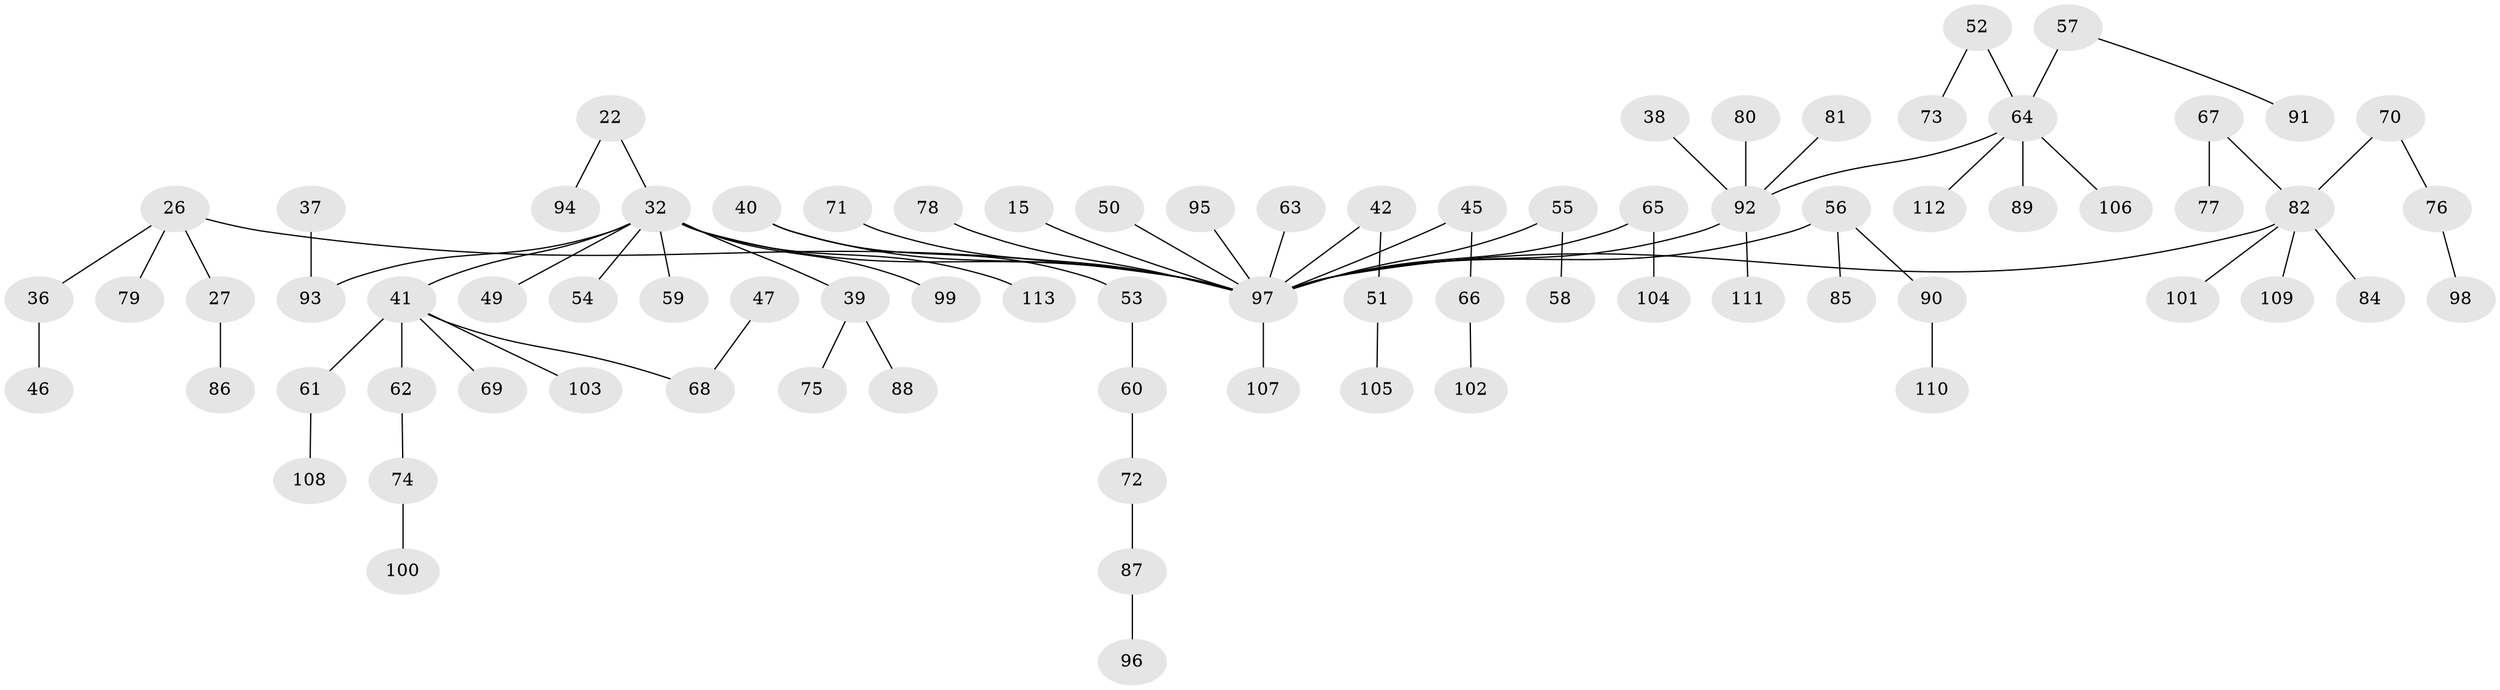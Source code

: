 // original degree distribution, {6: 0.017699115044247787, 7: 0.017699115044247787, 9: 0.008849557522123894, 2: 0.3008849557522124, 4: 0.04424778761061947, 3: 0.12389380530973451, 1: 0.4778761061946903, 5: 0.008849557522123894}
// Generated by graph-tools (version 1.1) at 2025/56/03/04/25 21:56:11]
// undirected, 79 vertices, 78 edges
graph export_dot {
graph [start="1"]
  node [color=gray90,style=filled];
  15;
  22;
  26;
  27;
  32 [super="+12+11+17"];
  36;
  37;
  38;
  39 [super="+34"];
  40;
  41 [super="+24"];
  42;
  45;
  46;
  47;
  49;
  50;
  51;
  52;
  53;
  54;
  55;
  56;
  57;
  58;
  59;
  60;
  61;
  62;
  63;
  64 [super="+19+33+23"];
  65;
  66;
  67;
  68 [super="+44"];
  69;
  70;
  71;
  72;
  73;
  74;
  75;
  76;
  77;
  78;
  79;
  80;
  81;
  82 [super="+2+5+43"];
  84;
  85;
  86;
  87;
  88;
  89;
  90;
  91;
  92 [super="+18+29"];
  93 [super="+31"];
  94;
  95;
  96;
  97 [super="+83+35+48+10"];
  98;
  99;
  100;
  101;
  102;
  103;
  104;
  105;
  106;
  107;
  108;
  109;
  110;
  111;
  112;
  113;
  15 -- 97;
  22 -- 94;
  22 -- 32;
  26 -- 27;
  26 -- 36;
  26 -- 79;
  26 -- 97;
  27 -- 86;
  32 -- 99;
  32 -- 113;
  32 -- 97;
  32 -- 54;
  32 -- 59;
  32 -- 49;
  32 -- 39;
  32 -- 93;
  32 -- 41;
  36 -- 46;
  37 -- 93;
  38 -- 92;
  39 -- 75;
  39 -- 88;
  40 -- 53;
  40 -- 97;
  41 -- 61;
  41 -- 62;
  41 -- 69;
  41 -- 103;
  41 -- 68;
  42 -- 51;
  42 -- 97;
  45 -- 66;
  45 -- 97;
  47 -- 68;
  50 -- 97;
  51 -- 105;
  52 -- 73;
  52 -- 64;
  53 -- 60;
  55 -- 58;
  55 -- 97;
  56 -- 85;
  56 -- 90;
  56 -- 97;
  57 -- 91;
  57 -- 64;
  60 -- 72;
  61 -- 108;
  62 -- 74;
  63 -- 97;
  64 -- 106;
  64 -- 112;
  64 -- 92;
  64 -- 89;
  65 -- 104;
  65 -- 97;
  66 -- 102;
  67 -- 77;
  67 -- 82;
  70 -- 76;
  70 -- 82;
  71 -- 97;
  72 -- 87;
  74 -- 100;
  76 -- 98;
  78 -- 97;
  80 -- 92;
  81 -- 92;
  82 -- 84;
  82 -- 101;
  82 -- 109;
  82 -- 97;
  87 -- 96;
  90 -- 110;
  92 -- 111;
  92 -- 97;
  95 -- 97;
  97 -- 107;
}
